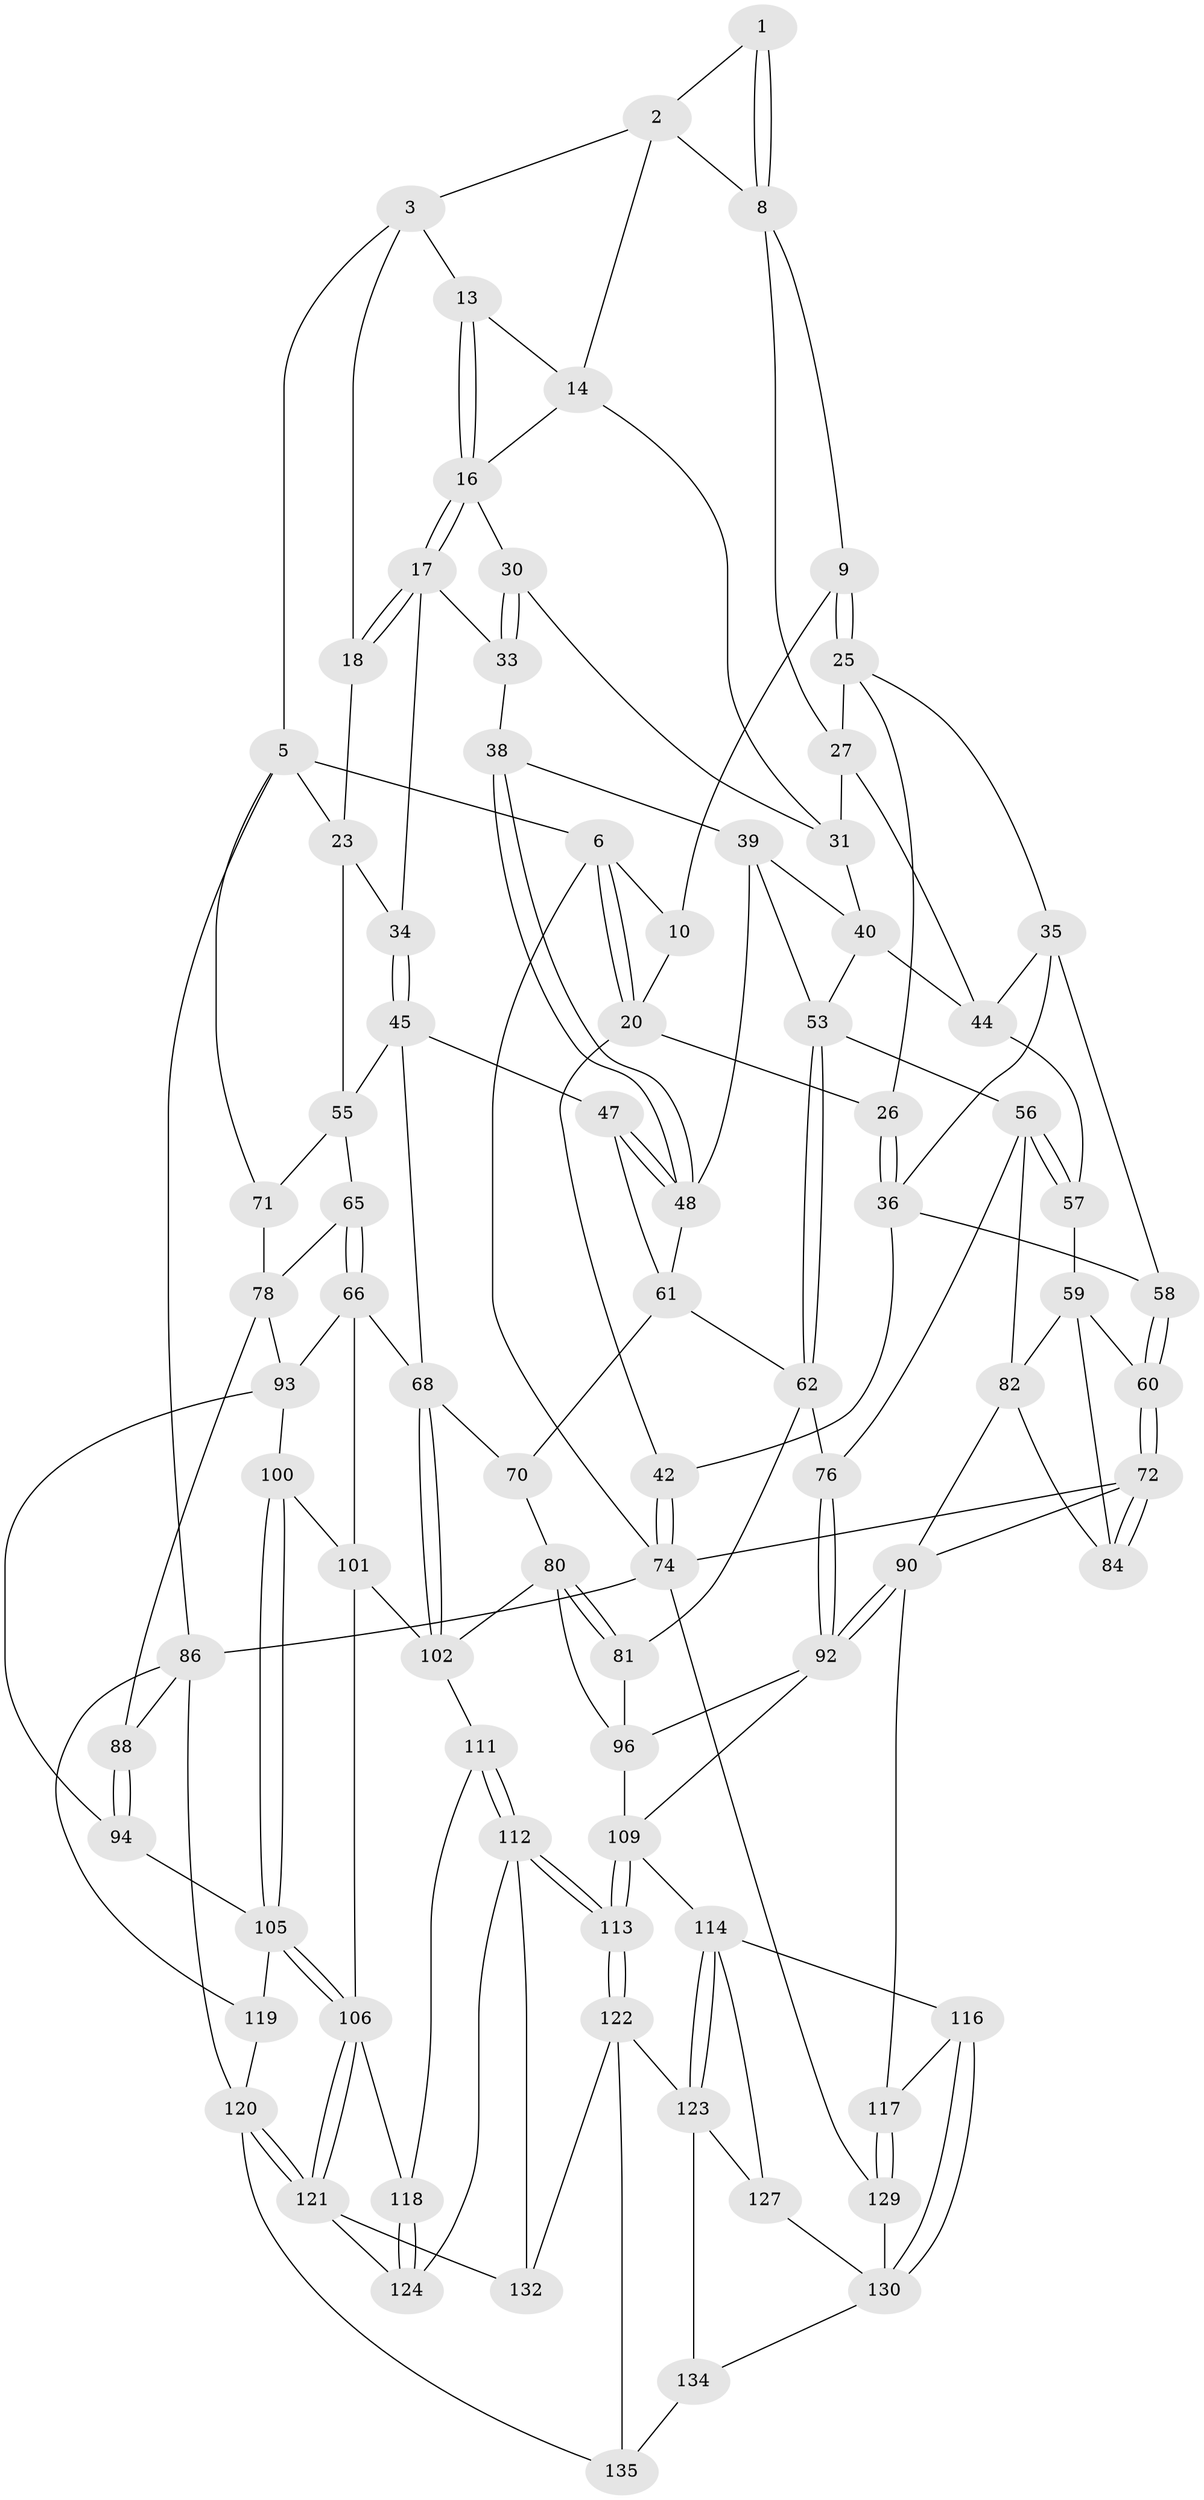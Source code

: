 // original degree distribution, {3: 0.014705882352941176, 4: 0.20588235294117646, 5: 0.5882352941176471, 6: 0.19117647058823528}
// Generated by graph-tools (version 1.1) at 2025/11/02/27/25 16:11:51]
// undirected, 86 vertices, 190 edges
graph export_dot {
graph [start="1"]
  node [color=gray90,style=filled];
  1 [pos="+0.2579534506377033+0"];
  2 [pos="+0.3233680833235187+0",super="+11"];
  3 [pos="+0.4121418128711974+0",super="+4"];
  5 [pos="+1+0",super="+22"];
  6 [pos="+0+0",super="+7"];
  8 [pos="+0.20080786009258203+0.0581892616076417",super="+12"];
  9 [pos="+0.1459587010754366+0.08918468006397438"];
  10 [pos="+0.06944001758939647+0.02256052474377891"];
  13 [pos="+0.4277721783882034+0"];
  14 [pos="+0.4189639575190739+0.02809718641281426",super="+15"];
  16 [pos="+0.5308864523859506+0.09078022305453397",super="+19"];
  17 [pos="+0.6041661730969474+0.09737778149906731",super="+32"];
  18 [pos="+0.6597733010923742+0.019067340397688298"];
  20 [pos="+0+0.2010612030661211",super="+21"];
  23 [pos="+1+0.14346754482862742",super="+24"];
  25 [pos="+0.1360020608910512+0.11520594102104534",super="+29"];
  26 [pos="+0.1129591332816963+0.12352380491511195"];
  27 [pos="+0.2733160403430035+0.16710700775877613",super="+28"];
  30 [pos="+0.420700767001806+0.16880619036163322"];
  31 [pos="+0.3514622493387088+0.13092347194162585",super="+37"];
  33 [pos="+0.43250316973328173+0.21114945813949115"];
  34 [pos="+0.6539467158820279+0.27864553903631645"];
  35 [pos="+0.09922987027482+0.29395244137444093",super="+50"];
  36 [pos="+0+0.29832596625354796",super="+41"];
  38 [pos="+0.4223814533698496+0.24569025495730265"];
  39 [pos="+0.3458936225537781+0.31864763455970885",super="+52"];
  40 [pos="+0.3334393723315246+0.32209226400864677",super="+43"];
  42 [pos="+0+0.29367673541191247"];
  44 [pos="+0.2956073844789057+0.3304872098748589",super="+49"];
  45 [pos="+0.6634495467685129+0.3115484830670954",super="+46"];
  47 [pos="+0.5908344094788699+0.355614810784614"];
  48 [pos="+0.5451983667672804+0.3673218711592722",super="+51"];
  53 [pos="+0.40292537803524436+0.4634992664698182",super="+54"];
  55 [pos="+0.7710981626067783+0.3352379945715898",super="+64"];
  56 [pos="+0.265422892546671+0.4987996155988295",super="+77"];
  57 [pos="+0.1923797012205252+0.4690123414520828"];
  58 [pos="+0.07777822835379274+0.4418295805556886"];
  59 [pos="+0.13140067545029216+0.5052115639036063",super="+83"];
  60 [pos="+0.104237822133858+0.5085077794816694"];
  61 [pos="+0.48649758107567975+0.4880846189077463",super="+63"];
  62 [pos="+0.4082189713922734+0.4826225657136015",super="+75"];
  65 [pos="+0.8107674163092041+0.45801889250741806"];
  66 [pos="+0.769761310981687+0.5699781603584042",super="+67"];
  68 [pos="+0.6565141158623577+0.5857168721749113",super="+69"];
  70 [pos="+0.5428248877486328+0.5840683945170158"];
  71 [pos="+1+0.3320494975025085"];
  72 [pos="+0+0.6591944354913263",super="+73"];
  74 [pos="+0+0.6817524719387296",super="+89"];
  76 [pos="+0.30034750709826546+0.5523182120007741"];
  78 [pos="+0.9926219983654957+0.5209159668027991",super="+79"];
  80 [pos="+0.5183682004914223+0.6071655685455041",super="+98"];
  81 [pos="+0.4109152699431236+0.6061068791386639"];
  82 [pos="+0.2532689666382413+0.5573801468587644",super="+85"];
  84 [pos="+0.1648044130648154+0.5931084513828762"];
  86 [pos="+1+1",super="+87"];
  88 [pos="+1+0.7573879764289393"];
  90 [pos="+0.20946232163294268+0.7155645843894236",super="+91"];
  92 [pos="+0.26324736542554333+0.6987609896457389",super="+97"];
  93 [pos="+0.9388158394866717+0.5664187951267086",super="+95"];
  94 [pos="+1+0.7381422864073948"];
  96 [pos="+0.40508629791524414+0.6263187824249528",super="+99"];
  100 [pos="+0.8302127069424037+0.6934514658730678"];
  101 [pos="+0.8134006172245913+0.6757032377461537",super="+104"];
  102 [pos="+0.6453688135749664+0.7366940759202193",super="+103"];
  105 [pos="+0.8376548406582299+0.7622958713812459",super="+108"];
  106 [pos="+0.7706843340297546+0.8310758914198465",super="+107"];
  109 [pos="+0.4100533619447283+0.7667434669664527",super="+110"];
  111 [pos="+0.5841189055976302+0.7789413055154668"];
  112 [pos="+0.563275233260155+0.822548493767673",super="+125"];
  113 [pos="+0.5096338643667275+0.8632949535380627"];
  114 [pos="+0.3478038233042271+0.8318532840525443",super="+115"];
  116 [pos="+0.21590138021130836+0.8542846191164727"];
  117 [pos="+0.139259295609222+0.789790114457155"];
  118 [pos="+0.6697866665177362+0.8483569014878942"];
  119 [pos="+0.9410006441383584+0.8824442878660695"];
  120 [pos="+0.8297098908017004+1",super="+136"];
  121 [pos="+0.7791362519026007+0.9295828846050869",super="+128"];
  122 [pos="+0.4891788387601059+0.926757861337333",super="+133"];
  123 [pos="+0.3748638132619908+0.9145362883287137",super="+126"];
  124 [pos="+0.640779075465151+0.895868712376947"];
  127 [pos="+0.2765339362515132+0.9184532353017348"];
  129 [pos="+0+1"];
  130 [pos="+0.21635407541043042+0.8559070961004321",super="+131"];
  132 [pos="+0.5784708857559406+1"];
  134 [pos="+0.2133542851055479+1"];
  135 [pos="+0.5490155066361802+1"];
  1 -- 2;
  1 -- 8;
  1 -- 8;
  2 -- 3;
  2 -- 8;
  2 -- 14;
  3 -- 13;
  3 -- 18;
  3 -- 5;
  5 -- 6;
  5 -- 86;
  5 -- 23;
  5 -- 71;
  6 -- 20;
  6 -- 20;
  6 -- 74;
  6 -- 10;
  8 -- 9;
  8 -- 27;
  9 -- 10;
  9 -- 25;
  9 -- 25;
  10 -- 20;
  13 -- 14;
  13 -- 16;
  13 -- 16;
  14 -- 16;
  14 -- 31;
  16 -- 17;
  16 -- 17;
  16 -- 30;
  17 -- 18;
  17 -- 18;
  17 -- 34;
  17 -- 33;
  18 -- 23;
  20 -- 42;
  20 -- 26;
  23 -- 55;
  23 -- 34;
  25 -- 26;
  25 -- 35;
  25 -- 27;
  26 -- 36;
  26 -- 36;
  27 -- 31;
  27 -- 44;
  30 -- 31;
  30 -- 33;
  30 -- 33;
  31 -- 40;
  33 -- 38;
  34 -- 45;
  34 -- 45;
  35 -- 36;
  35 -- 58;
  35 -- 44;
  36 -- 42;
  36 -- 58;
  38 -- 39;
  38 -- 48;
  38 -- 48;
  39 -- 40;
  39 -- 48;
  39 -- 53;
  40 -- 44;
  40 -- 53;
  42 -- 74;
  42 -- 74;
  44 -- 57;
  45 -- 55;
  45 -- 47;
  45 -- 68;
  47 -- 48;
  47 -- 48;
  47 -- 61;
  48 -- 61;
  53 -- 62;
  53 -- 62;
  53 -- 56;
  55 -- 65;
  55 -- 71;
  56 -- 57;
  56 -- 57;
  56 -- 82;
  56 -- 76;
  57 -- 59;
  58 -- 60;
  58 -- 60;
  59 -- 60;
  59 -- 82;
  59 -- 84;
  60 -- 72;
  60 -- 72;
  61 -- 62;
  61 -- 70;
  62 -- 81;
  62 -- 76;
  65 -- 66;
  65 -- 66;
  65 -- 78;
  66 -- 93;
  66 -- 68;
  66 -- 101;
  68 -- 102;
  68 -- 102;
  68 -- 70;
  70 -- 80;
  71 -- 78;
  72 -- 84;
  72 -- 84;
  72 -- 74;
  72 -- 90;
  74 -- 86;
  74 -- 129;
  76 -- 92;
  76 -- 92;
  78 -- 93;
  78 -- 88;
  80 -- 81;
  80 -- 81;
  80 -- 96;
  80 -- 102;
  81 -- 96;
  82 -- 84;
  82 -- 90;
  86 -- 88;
  86 -- 119;
  86 -- 120;
  88 -- 94;
  88 -- 94;
  90 -- 92;
  90 -- 92;
  90 -- 117;
  92 -- 96;
  92 -- 109;
  93 -- 100;
  93 -- 94;
  94 -- 105;
  96 -- 109;
  100 -- 101;
  100 -- 105;
  100 -- 105;
  101 -- 106;
  101 -- 102;
  102 -- 111;
  105 -- 106;
  105 -- 106;
  105 -- 119;
  106 -- 121;
  106 -- 121;
  106 -- 118;
  109 -- 113;
  109 -- 113;
  109 -- 114;
  111 -- 112;
  111 -- 112;
  111 -- 118;
  112 -- 113;
  112 -- 113;
  112 -- 132;
  112 -- 124;
  113 -- 122;
  113 -- 122;
  114 -- 123;
  114 -- 123;
  114 -- 116;
  114 -- 127;
  116 -- 117;
  116 -- 130;
  116 -- 130;
  117 -- 129;
  117 -- 129;
  118 -- 124;
  118 -- 124;
  119 -- 120;
  120 -- 121;
  120 -- 121;
  120 -- 135;
  121 -- 124;
  121 -- 132;
  122 -- 123;
  122 -- 132;
  122 -- 135;
  123 -- 134;
  123 -- 127;
  127 -- 130;
  129 -- 130;
  130 -- 134;
  134 -- 135;
}
